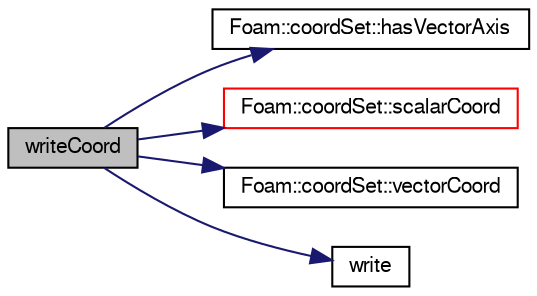 digraph "writeCoord"
{
  bgcolor="transparent";
  edge [fontname="FreeSans",fontsize="10",labelfontname="FreeSans",labelfontsize="10"];
  node [fontname="FreeSans",fontsize="10",shape=record];
  rankdir="LR";
  Node1 [label="writeCoord",height=0.2,width=0.4,color="black", fillcolor="grey75", style="filled" fontcolor="black"];
  Node1 -> Node2 [color="midnightblue",fontsize="10",style="solid",fontname="FreeSans"];
  Node2 [label="Foam::coordSet::hasVectorAxis",height=0.2,width=0.4,color="black",URL="$a00389.html#a62feccf6b117a623b835bcc65a71203c",tooltip="Is axis specification a vector. "];
  Node1 -> Node3 [color="midnightblue",fontsize="10",style="solid",fontname="FreeSans"];
  Node3 [label="Foam::coordSet::scalarCoord",height=0.2,width=0.4,color="red",URL="$a00389.html#a1286edc76e59750f84243b537b8573db",tooltip="Get coordinate of point according to axis specification. "];
  Node1 -> Node4 [color="midnightblue",fontsize="10",style="solid",fontname="FreeSans"];
  Node4 [label="Foam::coordSet::vectorCoord",height=0.2,width=0.4,color="black",URL="$a00389.html#a3d2a0b49b0801017e3023b5f0bbe94c6",tooltip="Get point according to axis=&quot;xyz&quot; specification. "];
  Node1 -> Node5 [color="midnightblue",fontsize="10",style="solid",fontname="FreeSans"];
  Node5 [label="write",height=0.2,width=0.4,color="black",URL="$a02828.html#a8f30b3c2179b03a7acf273e9dea43342"];
}
